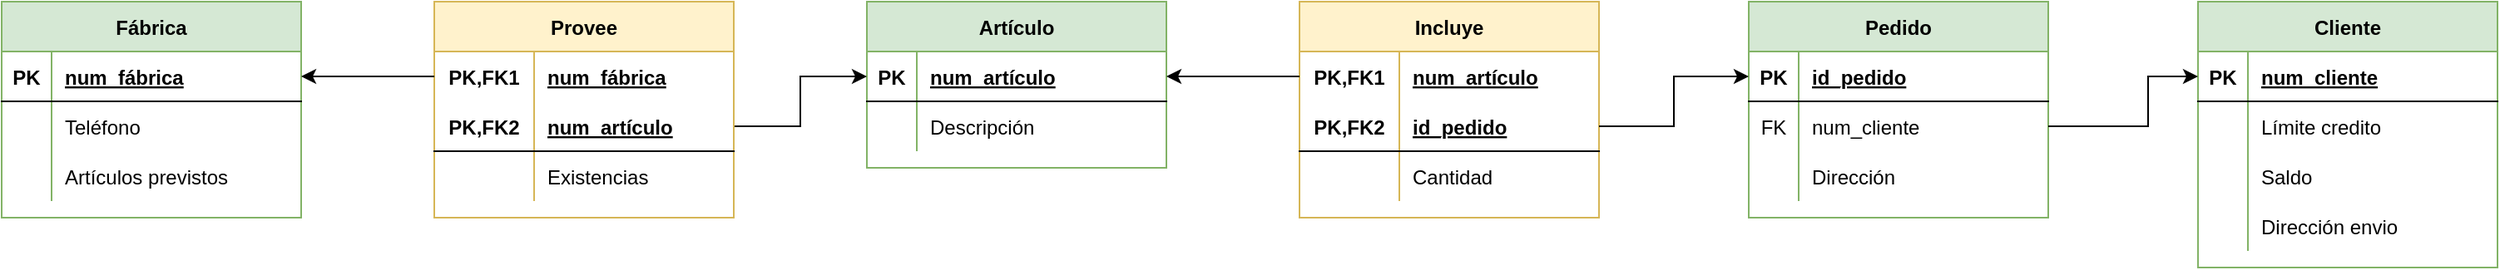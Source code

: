 <mxfile version="20.5.3" type="github">
  <diagram id="A88HrLxDJ4HTp3ncLJJ4" name="Página-1">
    <mxGraphModel dx="1422" dy="771" grid="1" gridSize="10" guides="1" tooltips="1" connect="1" arrows="1" fold="1" page="1" pageScale="1" pageWidth="827" pageHeight="1169" math="0" shadow="0">
      <root>
        <mxCell id="0" />
        <mxCell id="1" parent="0" />
        <mxCell id="2-C3LAd0GwsKnw72aj0H-1" value="Artículo" style="shape=table;startSize=30;container=1;collapsible=1;childLayout=tableLayout;fixedRows=1;rowLines=0;fontStyle=1;align=center;resizeLast=1;fillColor=#d5e8d4;strokeColor=#82b366;" parent="1" vertex="1">
          <mxGeometry x="540" y="80" width="180" height="100" as="geometry" />
        </mxCell>
        <mxCell id="2-C3LAd0GwsKnw72aj0H-2" value="" style="shape=tableRow;horizontal=0;startSize=0;swimlaneHead=0;swimlaneBody=0;fillColor=none;collapsible=0;dropTarget=0;points=[[0,0.5],[1,0.5]];portConstraint=eastwest;top=0;left=0;right=0;bottom=1;" parent="2-C3LAd0GwsKnw72aj0H-1" vertex="1">
          <mxGeometry y="30" width="180" height="30" as="geometry" />
        </mxCell>
        <mxCell id="2-C3LAd0GwsKnw72aj0H-3" value="PK" style="shape=partialRectangle;connectable=0;fillColor=none;top=0;left=0;bottom=0;right=0;fontStyle=1;overflow=hidden;" parent="2-C3LAd0GwsKnw72aj0H-2" vertex="1">
          <mxGeometry width="30" height="30" as="geometry">
            <mxRectangle width="30" height="30" as="alternateBounds" />
          </mxGeometry>
        </mxCell>
        <mxCell id="2-C3LAd0GwsKnw72aj0H-4" value="num_artículo" style="shape=partialRectangle;connectable=0;fillColor=none;top=0;left=0;bottom=0;right=0;align=left;spacingLeft=6;fontStyle=5;overflow=hidden;" parent="2-C3LAd0GwsKnw72aj0H-2" vertex="1">
          <mxGeometry x="30" width="150" height="30" as="geometry">
            <mxRectangle width="150" height="30" as="alternateBounds" />
          </mxGeometry>
        </mxCell>
        <mxCell id="2-C3LAd0GwsKnw72aj0H-5" value="" style="shape=tableRow;horizontal=0;startSize=0;swimlaneHead=0;swimlaneBody=0;fillColor=none;collapsible=0;dropTarget=0;points=[[0,0.5],[1,0.5]];portConstraint=eastwest;top=0;left=0;right=0;bottom=0;" parent="2-C3LAd0GwsKnw72aj0H-1" vertex="1">
          <mxGeometry y="60" width="180" height="30" as="geometry" />
        </mxCell>
        <mxCell id="2-C3LAd0GwsKnw72aj0H-6" value="" style="shape=partialRectangle;connectable=0;fillColor=none;top=0;left=0;bottom=0;right=0;editable=1;overflow=hidden;" parent="2-C3LAd0GwsKnw72aj0H-5" vertex="1">
          <mxGeometry width="30" height="30" as="geometry">
            <mxRectangle width="30" height="30" as="alternateBounds" />
          </mxGeometry>
        </mxCell>
        <mxCell id="2-C3LAd0GwsKnw72aj0H-7" value="Descripción" style="shape=partialRectangle;connectable=0;fillColor=none;top=0;left=0;bottom=0;right=0;align=left;spacingLeft=6;overflow=hidden;" parent="2-C3LAd0GwsKnw72aj0H-5" vertex="1">
          <mxGeometry x="30" width="150" height="30" as="geometry">
            <mxRectangle width="150" height="30" as="alternateBounds" />
          </mxGeometry>
        </mxCell>
        <mxCell id="2-C3LAd0GwsKnw72aj0H-14" value="Fábrica" style="shape=table;startSize=30;container=1;collapsible=1;childLayout=tableLayout;fixedRows=1;rowLines=0;fontStyle=1;align=center;resizeLast=1;fillColor=#d5e8d4;strokeColor=#82b366;" parent="1" vertex="1">
          <mxGeometry x="20" y="80" width="180" height="130" as="geometry" />
        </mxCell>
        <mxCell id="2-C3LAd0GwsKnw72aj0H-15" value="" style="shape=tableRow;horizontal=0;startSize=0;swimlaneHead=0;swimlaneBody=0;fillColor=none;collapsible=0;dropTarget=0;points=[[0,0.5],[1,0.5]];portConstraint=eastwest;top=0;left=0;right=0;bottom=1;" parent="2-C3LAd0GwsKnw72aj0H-14" vertex="1">
          <mxGeometry y="30" width="180" height="30" as="geometry" />
        </mxCell>
        <mxCell id="2-C3LAd0GwsKnw72aj0H-16" value="PK" style="shape=partialRectangle;connectable=0;fillColor=none;top=0;left=0;bottom=0;right=0;fontStyle=1;overflow=hidden;" parent="2-C3LAd0GwsKnw72aj0H-15" vertex="1">
          <mxGeometry width="30" height="30" as="geometry">
            <mxRectangle width="30" height="30" as="alternateBounds" />
          </mxGeometry>
        </mxCell>
        <mxCell id="2-C3LAd0GwsKnw72aj0H-17" value="num_fábrica" style="shape=partialRectangle;connectable=0;fillColor=none;top=0;left=0;bottom=0;right=0;align=left;spacingLeft=6;fontStyle=5;overflow=hidden;" parent="2-C3LAd0GwsKnw72aj0H-15" vertex="1">
          <mxGeometry x="30" width="150" height="30" as="geometry">
            <mxRectangle width="150" height="30" as="alternateBounds" />
          </mxGeometry>
        </mxCell>
        <mxCell id="2-C3LAd0GwsKnw72aj0H-18" value="" style="shape=tableRow;horizontal=0;startSize=0;swimlaneHead=0;swimlaneBody=0;fillColor=none;collapsible=0;dropTarget=0;points=[[0,0.5],[1,0.5]];portConstraint=eastwest;top=0;left=0;right=0;bottom=0;" parent="2-C3LAd0GwsKnw72aj0H-14" vertex="1">
          <mxGeometry y="60" width="180" height="30" as="geometry" />
        </mxCell>
        <mxCell id="2-C3LAd0GwsKnw72aj0H-19" value="" style="shape=partialRectangle;connectable=0;fillColor=none;top=0;left=0;bottom=0;right=0;editable=1;overflow=hidden;" parent="2-C3LAd0GwsKnw72aj0H-18" vertex="1">
          <mxGeometry width="30" height="30" as="geometry">
            <mxRectangle width="30" height="30" as="alternateBounds" />
          </mxGeometry>
        </mxCell>
        <mxCell id="2-C3LAd0GwsKnw72aj0H-20" value="Teléfono" style="shape=partialRectangle;connectable=0;fillColor=none;top=0;left=0;bottom=0;right=0;align=left;spacingLeft=6;overflow=hidden;" parent="2-C3LAd0GwsKnw72aj0H-18" vertex="1">
          <mxGeometry x="30" width="150" height="30" as="geometry">
            <mxRectangle width="150" height="30" as="alternateBounds" />
          </mxGeometry>
        </mxCell>
        <mxCell id="2-C3LAd0GwsKnw72aj0H-21" value="" style="shape=tableRow;horizontal=0;startSize=0;swimlaneHead=0;swimlaneBody=0;fillColor=none;collapsible=0;dropTarget=0;points=[[0,0.5],[1,0.5]];portConstraint=eastwest;top=0;left=0;right=0;bottom=0;" parent="2-C3LAd0GwsKnw72aj0H-14" vertex="1">
          <mxGeometry y="90" width="180" height="30" as="geometry" />
        </mxCell>
        <mxCell id="2-C3LAd0GwsKnw72aj0H-22" value="" style="shape=partialRectangle;connectable=0;fillColor=none;top=0;left=0;bottom=0;right=0;editable=1;overflow=hidden;" parent="2-C3LAd0GwsKnw72aj0H-21" vertex="1">
          <mxGeometry width="30" height="30" as="geometry">
            <mxRectangle width="30" height="30" as="alternateBounds" />
          </mxGeometry>
        </mxCell>
        <mxCell id="2-C3LAd0GwsKnw72aj0H-23" value="Artículos previstos" style="shape=partialRectangle;connectable=0;fillColor=none;top=0;left=0;bottom=0;right=0;align=left;spacingLeft=6;overflow=hidden;" parent="2-C3LAd0GwsKnw72aj0H-21" vertex="1">
          <mxGeometry x="30" width="150" height="30" as="geometry">
            <mxRectangle width="150" height="30" as="alternateBounds" />
          </mxGeometry>
        </mxCell>
        <mxCell id="2-C3LAd0GwsKnw72aj0H-41" style="edgeStyle=orthogonalEdgeStyle;rounded=0;orthogonalLoop=1;jettySize=auto;html=1;exitX=1;exitY=0.5;exitDx=0;exitDy=0;entryX=0;entryY=0.5;entryDx=0;entryDy=0;" parent="1" source="2-C3LAd0GwsKnw72aj0H-31" target="2-C3LAd0GwsKnw72aj0H-2" edge="1">
          <mxGeometry relative="1" as="geometry" />
        </mxCell>
        <mxCell id="2-C3LAd0GwsKnw72aj0H-27" value="Provee" style="shape=table;startSize=30;container=1;collapsible=1;childLayout=tableLayout;fixedRows=1;rowLines=0;fontStyle=1;align=center;resizeLast=1;fillColor=#fff2cc;strokeColor=#d6b656;" parent="1" vertex="1">
          <mxGeometry x="280" y="80" width="180" height="130" as="geometry" />
        </mxCell>
        <mxCell id="2-C3LAd0GwsKnw72aj0H-28" value="" style="shape=tableRow;horizontal=0;startSize=0;swimlaneHead=0;swimlaneBody=0;fillColor=none;collapsible=0;dropTarget=0;points=[[0,0.5],[1,0.5]];portConstraint=eastwest;top=0;left=0;right=0;bottom=0;" parent="2-C3LAd0GwsKnw72aj0H-27" vertex="1">
          <mxGeometry y="30" width="180" height="30" as="geometry" />
        </mxCell>
        <mxCell id="2-C3LAd0GwsKnw72aj0H-29" value="PK,FK1" style="shape=partialRectangle;connectable=0;fillColor=none;top=0;left=0;bottom=0;right=0;fontStyle=1;overflow=hidden;" parent="2-C3LAd0GwsKnw72aj0H-28" vertex="1">
          <mxGeometry width="60" height="30" as="geometry">
            <mxRectangle width="60" height="30" as="alternateBounds" />
          </mxGeometry>
        </mxCell>
        <mxCell id="2-C3LAd0GwsKnw72aj0H-30" value="num_fábrica" style="shape=partialRectangle;connectable=0;fillColor=none;top=0;left=0;bottom=0;right=0;align=left;spacingLeft=6;fontStyle=5;overflow=hidden;" parent="2-C3LAd0GwsKnw72aj0H-28" vertex="1">
          <mxGeometry x="60" width="120" height="30" as="geometry">
            <mxRectangle width="120" height="30" as="alternateBounds" />
          </mxGeometry>
        </mxCell>
        <mxCell id="2-C3LAd0GwsKnw72aj0H-31" value="" style="shape=tableRow;horizontal=0;startSize=0;swimlaneHead=0;swimlaneBody=0;fillColor=none;collapsible=0;dropTarget=0;points=[[0,0.5],[1,0.5]];portConstraint=eastwest;top=0;left=0;right=0;bottom=1;" parent="2-C3LAd0GwsKnw72aj0H-27" vertex="1">
          <mxGeometry y="60" width="180" height="30" as="geometry" />
        </mxCell>
        <mxCell id="2-C3LAd0GwsKnw72aj0H-32" value="PK,FK2" style="shape=partialRectangle;connectable=0;fillColor=none;top=0;left=0;bottom=0;right=0;fontStyle=1;overflow=hidden;" parent="2-C3LAd0GwsKnw72aj0H-31" vertex="1">
          <mxGeometry width="60" height="30" as="geometry">
            <mxRectangle width="60" height="30" as="alternateBounds" />
          </mxGeometry>
        </mxCell>
        <mxCell id="2-C3LAd0GwsKnw72aj0H-33" value="num_artículo" style="shape=partialRectangle;connectable=0;fillColor=none;top=0;left=0;bottom=0;right=0;align=left;spacingLeft=6;fontStyle=5;overflow=hidden;" parent="2-C3LAd0GwsKnw72aj0H-31" vertex="1">
          <mxGeometry x="60" width="120" height="30" as="geometry">
            <mxRectangle width="120" height="30" as="alternateBounds" />
          </mxGeometry>
        </mxCell>
        <mxCell id="2-C3LAd0GwsKnw72aj0H-34" value="" style="shape=tableRow;horizontal=0;startSize=0;swimlaneHead=0;swimlaneBody=0;fillColor=none;collapsible=0;dropTarget=0;points=[[0,0.5],[1,0.5]];portConstraint=eastwest;top=0;left=0;right=0;bottom=0;" parent="2-C3LAd0GwsKnw72aj0H-27" vertex="1">
          <mxGeometry y="90" width="180" height="30" as="geometry" />
        </mxCell>
        <mxCell id="2-C3LAd0GwsKnw72aj0H-35" value="" style="shape=partialRectangle;connectable=0;fillColor=none;top=0;left=0;bottom=0;right=0;editable=1;overflow=hidden;" parent="2-C3LAd0GwsKnw72aj0H-34" vertex="1">
          <mxGeometry width="60" height="30" as="geometry">
            <mxRectangle width="60" height="30" as="alternateBounds" />
          </mxGeometry>
        </mxCell>
        <mxCell id="2-C3LAd0GwsKnw72aj0H-36" value="Existencias" style="shape=partialRectangle;connectable=0;fillColor=none;top=0;left=0;bottom=0;right=0;align=left;spacingLeft=6;overflow=hidden;" parent="2-C3LAd0GwsKnw72aj0H-34" vertex="1">
          <mxGeometry x="60" width="120" height="30" as="geometry">
            <mxRectangle width="120" height="30" as="alternateBounds" />
          </mxGeometry>
        </mxCell>
        <mxCell id="2-C3LAd0GwsKnw72aj0H-40" style="edgeStyle=orthogonalEdgeStyle;rounded=0;orthogonalLoop=1;jettySize=auto;html=1;exitX=0;exitY=0.5;exitDx=0;exitDy=0;entryX=1;entryY=0.5;entryDx=0;entryDy=0;" parent="1" source="2-C3LAd0GwsKnw72aj0H-28" target="2-C3LAd0GwsKnw72aj0H-15" edge="1">
          <mxGeometry relative="1" as="geometry" />
        </mxCell>
        <mxCell id="2-C3LAd0GwsKnw72aj0H-42" value="Incluye" style="shape=table;startSize=30;container=1;collapsible=1;childLayout=tableLayout;fixedRows=1;rowLines=0;fontStyle=1;align=center;resizeLast=1;fillColor=#fff2cc;strokeColor=#d6b656;" parent="1" vertex="1">
          <mxGeometry x="800" y="80" width="180" height="130" as="geometry" />
        </mxCell>
        <mxCell id="2-C3LAd0GwsKnw72aj0H-43" value="" style="shape=tableRow;horizontal=0;startSize=0;swimlaneHead=0;swimlaneBody=0;fillColor=none;collapsible=0;dropTarget=0;points=[[0,0.5],[1,0.5]];portConstraint=eastwest;top=0;left=0;right=0;bottom=0;" parent="2-C3LAd0GwsKnw72aj0H-42" vertex="1">
          <mxGeometry y="30" width="180" height="30" as="geometry" />
        </mxCell>
        <mxCell id="2-C3LAd0GwsKnw72aj0H-44" value="PK,FK1" style="shape=partialRectangle;connectable=0;fillColor=none;top=0;left=0;bottom=0;right=0;fontStyle=1;overflow=hidden;" parent="2-C3LAd0GwsKnw72aj0H-43" vertex="1">
          <mxGeometry width="60" height="30" as="geometry">
            <mxRectangle width="60" height="30" as="alternateBounds" />
          </mxGeometry>
        </mxCell>
        <mxCell id="2-C3LAd0GwsKnw72aj0H-45" value="num_artículo" style="shape=partialRectangle;connectable=0;fillColor=none;top=0;left=0;bottom=0;right=0;align=left;spacingLeft=6;fontStyle=5;overflow=hidden;" parent="2-C3LAd0GwsKnw72aj0H-43" vertex="1">
          <mxGeometry x="60" width="120" height="30" as="geometry">
            <mxRectangle width="120" height="30" as="alternateBounds" />
          </mxGeometry>
        </mxCell>
        <mxCell id="2-C3LAd0GwsKnw72aj0H-46" value="" style="shape=tableRow;horizontal=0;startSize=0;swimlaneHead=0;swimlaneBody=0;fillColor=none;collapsible=0;dropTarget=0;points=[[0,0.5],[1,0.5]];portConstraint=eastwest;top=0;left=0;right=0;bottom=1;" parent="2-C3LAd0GwsKnw72aj0H-42" vertex="1">
          <mxGeometry y="60" width="180" height="30" as="geometry" />
        </mxCell>
        <mxCell id="2-C3LAd0GwsKnw72aj0H-47" value="PK,FK2" style="shape=partialRectangle;connectable=0;fillColor=none;top=0;left=0;bottom=0;right=0;fontStyle=1;overflow=hidden;" parent="2-C3LAd0GwsKnw72aj0H-46" vertex="1">
          <mxGeometry width="60" height="30" as="geometry">
            <mxRectangle width="60" height="30" as="alternateBounds" />
          </mxGeometry>
        </mxCell>
        <mxCell id="2-C3LAd0GwsKnw72aj0H-48" value="id_pedido" style="shape=partialRectangle;connectable=0;fillColor=none;top=0;left=0;bottom=0;right=0;align=left;spacingLeft=6;fontStyle=5;overflow=hidden;" parent="2-C3LAd0GwsKnw72aj0H-46" vertex="1">
          <mxGeometry x="60" width="120" height="30" as="geometry">
            <mxRectangle width="120" height="30" as="alternateBounds" />
          </mxGeometry>
        </mxCell>
        <mxCell id="2-C3LAd0GwsKnw72aj0H-49" value="" style="shape=tableRow;horizontal=0;startSize=0;swimlaneHead=0;swimlaneBody=0;fillColor=none;collapsible=0;dropTarget=0;points=[[0,0.5],[1,0.5]];portConstraint=eastwest;top=0;left=0;right=0;bottom=0;" parent="2-C3LAd0GwsKnw72aj0H-42" vertex="1">
          <mxGeometry y="90" width="180" height="30" as="geometry" />
        </mxCell>
        <mxCell id="2-C3LAd0GwsKnw72aj0H-50" value="" style="shape=partialRectangle;connectable=0;fillColor=none;top=0;left=0;bottom=0;right=0;editable=1;overflow=hidden;" parent="2-C3LAd0GwsKnw72aj0H-49" vertex="1">
          <mxGeometry width="60" height="30" as="geometry">
            <mxRectangle width="60" height="30" as="alternateBounds" />
          </mxGeometry>
        </mxCell>
        <mxCell id="2-C3LAd0GwsKnw72aj0H-51" value="Cantidad" style="shape=partialRectangle;connectable=0;fillColor=none;top=0;left=0;bottom=0;right=0;align=left;spacingLeft=6;overflow=hidden;" parent="2-C3LAd0GwsKnw72aj0H-49" vertex="1">
          <mxGeometry x="60" width="120" height="30" as="geometry">
            <mxRectangle width="120" height="30" as="alternateBounds" />
          </mxGeometry>
        </mxCell>
        <mxCell id="2-C3LAd0GwsKnw72aj0H-52" value="Pedido" style="shape=table;startSize=30;container=1;collapsible=1;childLayout=tableLayout;fixedRows=1;rowLines=0;fontStyle=1;align=center;resizeLast=1;fillColor=#d5e8d4;strokeColor=#82b366;" parent="1" vertex="1">
          <mxGeometry x="1070" y="80" width="180" height="130" as="geometry" />
        </mxCell>
        <mxCell id="2-C3LAd0GwsKnw72aj0H-53" value="" style="shape=tableRow;horizontal=0;startSize=0;swimlaneHead=0;swimlaneBody=0;fillColor=none;collapsible=0;dropTarget=0;points=[[0,0.5],[1,0.5]];portConstraint=eastwest;top=0;left=0;right=0;bottom=1;" parent="2-C3LAd0GwsKnw72aj0H-52" vertex="1">
          <mxGeometry y="30" width="180" height="30" as="geometry" />
        </mxCell>
        <mxCell id="2-C3LAd0GwsKnw72aj0H-54" value="PK" style="shape=partialRectangle;connectable=0;fillColor=none;top=0;left=0;bottom=0;right=0;fontStyle=1;overflow=hidden;" parent="2-C3LAd0GwsKnw72aj0H-53" vertex="1">
          <mxGeometry width="30" height="30" as="geometry">
            <mxRectangle width="30" height="30" as="alternateBounds" />
          </mxGeometry>
        </mxCell>
        <mxCell id="2-C3LAd0GwsKnw72aj0H-55" value="id_pedido" style="shape=partialRectangle;connectable=0;fillColor=none;top=0;left=0;bottom=0;right=0;align=left;spacingLeft=6;fontStyle=5;overflow=hidden;" parent="2-C3LAd0GwsKnw72aj0H-53" vertex="1">
          <mxGeometry x="30" width="150" height="30" as="geometry">
            <mxRectangle width="150" height="30" as="alternateBounds" />
          </mxGeometry>
        </mxCell>
        <mxCell id="2-C3LAd0GwsKnw72aj0H-77" value="" style="shape=tableRow;horizontal=0;startSize=0;swimlaneHead=0;swimlaneBody=0;fillColor=none;collapsible=0;dropTarget=0;points=[[0,0.5],[1,0.5]];portConstraint=eastwest;top=0;left=0;right=0;bottom=0;" parent="2-C3LAd0GwsKnw72aj0H-52" vertex="1">
          <mxGeometry y="60" width="180" height="30" as="geometry" />
        </mxCell>
        <mxCell id="2-C3LAd0GwsKnw72aj0H-78" value="FK" style="shape=partialRectangle;connectable=0;fillColor=none;top=0;left=0;bottom=0;right=0;fontStyle=0;overflow=hidden;" parent="2-C3LAd0GwsKnw72aj0H-77" vertex="1">
          <mxGeometry width="30" height="30" as="geometry">
            <mxRectangle width="30" height="30" as="alternateBounds" />
          </mxGeometry>
        </mxCell>
        <mxCell id="2-C3LAd0GwsKnw72aj0H-79" value="num_cliente" style="shape=partialRectangle;connectable=0;fillColor=none;top=0;left=0;bottom=0;right=0;align=left;spacingLeft=6;fontStyle=0;overflow=hidden;" parent="2-C3LAd0GwsKnw72aj0H-77" vertex="1">
          <mxGeometry x="30" width="150" height="30" as="geometry">
            <mxRectangle width="150" height="30" as="alternateBounds" />
          </mxGeometry>
        </mxCell>
        <mxCell id="2-C3LAd0GwsKnw72aj0H-56" value="" style="shape=tableRow;horizontal=0;startSize=0;swimlaneHead=0;swimlaneBody=0;fillColor=none;collapsible=0;dropTarget=0;points=[[0,0.5],[1,0.5]];portConstraint=eastwest;top=0;left=0;right=0;bottom=0;" parent="2-C3LAd0GwsKnw72aj0H-52" vertex="1">
          <mxGeometry y="90" width="180" height="30" as="geometry" />
        </mxCell>
        <mxCell id="2-C3LAd0GwsKnw72aj0H-57" value="" style="shape=partialRectangle;connectable=0;fillColor=none;top=0;left=0;bottom=0;right=0;editable=1;overflow=hidden;" parent="2-C3LAd0GwsKnw72aj0H-56" vertex="1">
          <mxGeometry width="30" height="30" as="geometry">
            <mxRectangle width="30" height="30" as="alternateBounds" />
          </mxGeometry>
        </mxCell>
        <mxCell id="2-C3LAd0GwsKnw72aj0H-58" value="Dirección " style="shape=partialRectangle;connectable=0;fillColor=none;top=0;left=0;bottom=0;right=0;align=left;spacingLeft=6;overflow=hidden;" parent="2-C3LAd0GwsKnw72aj0H-56" vertex="1">
          <mxGeometry x="30" width="150" height="30" as="geometry">
            <mxRectangle width="150" height="30" as="alternateBounds" />
          </mxGeometry>
        </mxCell>
        <mxCell id="2-C3LAd0GwsKnw72aj0H-62" style="edgeStyle=orthogonalEdgeStyle;rounded=0;orthogonalLoop=1;jettySize=auto;html=1;exitX=1;exitY=0.5;exitDx=0;exitDy=0;entryX=0;entryY=0.5;entryDx=0;entryDy=0;" parent="1" source="2-C3LAd0GwsKnw72aj0H-46" target="2-C3LAd0GwsKnw72aj0H-53" edge="1">
          <mxGeometry relative="1" as="geometry" />
        </mxCell>
        <mxCell id="2-C3LAd0GwsKnw72aj0H-63" style="edgeStyle=orthogonalEdgeStyle;rounded=0;orthogonalLoop=1;jettySize=auto;html=1;exitX=0;exitY=0.5;exitDx=0;exitDy=0;entryX=1;entryY=0.5;entryDx=0;entryDy=0;" parent="1" source="2-C3LAd0GwsKnw72aj0H-43" target="2-C3LAd0GwsKnw72aj0H-2" edge="1">
          <mxGeometry relative="1" as="geometry" />
        </mxCell>
        <mxCell id="2-C3LAd0GwsKnw72aj0H-64" value="Cliente" style="shape=table;startSize=30;container=1;collapsible=1;childLayout=tableLayout;fixedRows=1;rowLines=0;fontStyle=1;align=center;resizeLast=1;fillColor=#d5e8d4;strokeColor=#82b366;" parent="1" vertex="1">
          <mxGeometry x="1340" y="80" width="180" height="160" as="geometry" />
        </mxCell>
        <mxCell id="2-C3LAd0GwsKnw72aj0H-65" value="" style="shape=tableRow;horizontal=0;startSize=0;swimlaneHead=0;swimlaneBody=0;fillColor=none;collapsible=0;dropTarget=0;points=[[0,0.5],[1,0.5]];portConstraint=eastwest;top=0;left=0;right=0;bottom=1;" parent="2-C3LAd0GwsKnw72aj0H-64" vertex="1">
          <mxGeometry y="30" width="180" height="30" as="geometry" />
        </mxCell>
        <mxCell id="2-C3LAd0GwsKnw72aj0H-66" value="PK" style="shape=partialRectangle;connectable=0;fillColor=none;top=0;left=0;bottom=0;right=0;fontStyle=1;overflow=hidden;" parent="2-C3LAd0GwsKnw72aj0H-65" vertex="1">
          <mxGeometry width="30" height="30" as="geometry">
            <mxRectangle width="30" height="30" as="alternateBounds" />
          </mxGeometry>
        </mxCell>
        <mxCell id="2-C3LAd0GwsKnw72aj0H-67" value="num_cliente" style="shape=partialRectangle;connectable=0;fillColor=none;top=0;left=0;bottom=0;right=0;align=left;spacingLeft=6;fontStyle=5;overflow=hidden;" parent="2-C3LAd0GwsKnw72aj0H-65" vertex="1">
          <mxGeometry x="30" width="150" height="30" as="geometry">
            <mxRectangle width="150" height="30" as="alternateBounds" />
          </mxGeometry>
        </mxCell>
        <mxCell id="2-C3LAd0GwsKnw72aj0H-68" value="" style="shape=tableRow;horizontal=0;startSize=0;swimlaneHead=0;swimlaneBody=0;fillColor=none;collapsible=0;dropTarget=0;points=[[0,0.5],[1,0.5]];portConstraint=eastwest;top=0;left=0;right=0;bottom=0;" parent="2-C3LAd0GwsKnw72aj0H-64" vertex="1">
          <mxGeometry y="60" width="180" height="30" as="geometry" />
        </mxCell>
        <mxCell id="2-C3LAd0GwsKnw72aj0H-69" value="" style="shape=partialRectangle;connectable=0;fillColor=none;top=0;left=0;bottom=0;right=0;editable=1;overflow=hidden;" parent="2-C3LAd0GwsKnw72aj0H-68" vertex="1">
          <mxGeometry width="30" height="30" as="geometry">
            <mxRectangle width="30" height="30" as="alternateBounds" />
          </mxGeometry>
        </mxCell>
        <mxCell id="2-C3LAd0GwsKnw72aj0H-70" value="Límite credito" style="shape=partialRectangle;connectable=0;fillColor=none;top=0;left=0;bottom=0;right=0;align=left;spacingLeft=6;overflow=hidden;" parent="2-C3LAd0GwsKnw72aj0H-68" vertex="1">
          <mxGeometry x="30" width="150" height="30" as="geometry">
            <mxRectangle width="150" height="30" as="alternateBounds" />
          </mxGeometry>
        </mxCell>
        <mxCell id="2-C3LAd0GwsKnw72aj0H-71" value="" style="shape=tableRow;horizontal=0;startSize=0;swimlaneHead=0;swimlaneBody=0;fillColor=none;collapsible=0;dropTarget=0;points=[[0,0.5],[1,0.5]];portConstraint=eastwest;top=0;left=0;right=0;bottom=0;" parent="2-C3LAd0GwsKnw72aj0H-64" vertex="1">
          <mxGeometry y="90" width="180" height="30" as="geometry" />
        </mxCell>
        <mxCell id="2-C3LAd0GwsKnw72aj0H-72" value="" style="shape=partialRectangle;connectable=0;fillColor=none;top=0;left=0;bottom=0;right=0;editable=1;overflow=hidden;" parent="2-C3LAd0GwsKnw72aj0H-71" vertex="1">
          <mxGeometry width="30" height="30" as="geometry">
            <mxRectangle width="30" height="30" as="alternateBounds" />
          </mxGeometry>
        </mxCell>
        <mxCell id="2-C3LAd0GwsKnw72aj0H-73" value="Saldo" style="shape=partialRectangle;connectable=0;fillColor=none;top=0;left=0;bottom=0;right=0;align=left;spacingLeft=6;overflow=hidden;" parent="2-C3LAd0GwsKnw72aj0H-71" vertex="1">
          <mxGeometry x="30" width="150" height="30" as="geometry">
            <mxRectangle width="150" height="30" as="alternateBounds" />
          </mxGeometry>
        </mxCell>
        <mxCell id="2-C3LAd0GwsKnw72aj0H-74" value="" style="shape=tableRow;horizontal=0;startSize=0;swimlaneHead=0;swimlaneBody=0;fillColor=none;collapsible=0;dropTarget=0;points=[[0,0.5],[1,0.5]];portConstraint=eastwest;top=0;left=0;right=0;bottom=0;" parent="2-C3LAd0GwsKnw72aj0H-64" vertex="1">
          <mxGeometry y="120" width="180" height="30" as="geometry" />
        </mxCell>
        <mxCell id="2-C3LAd0GwsKnw72aj0H-75" value="" style="shape=partialRectangle;connectable=0;fillColor=none;top=0;left=0;bottom=0;right=0;editable=1;overflow=hidden;" parent="2-C3LAd0GwsKnw72aj0H-74" vertex="1">
          <mxGeometry width="30" height="30" as="geometry">
            <mxRectangle width="30" height="30" as="alternateBounds" />
          </mxGeometry>
        </mxCell>
        <mxCell id="2-C3LAd0GwsKnw72aj0H-76" value="Dirección envio" style="shape=partialRectangle;connectable=0;fillColor=none;top=0;left=0;bottom=0;right=0;align=left;spacingLeft=6;overflow=hidden;" parent="2-C3LAd0GwsKnw72aj0H-74" vertex="1">
          <mxGeometry x="30" width="150" height="30" as="geometry">
            <mxRectangle width="150" height="30" as="alternateBounds" />
          </mxGeometry>
        </mxCell>
        <mxCell id="2-C3LAd0GwsKnw72aj0H-84" style="edgeStyle=orthogonalEdgeStyle;rounded=0;orthogonalLoop=1;jettySize=auto;html=1;exitX=1;exitY=0.5;exitDx=0;exitDy=0;entryX=0;entryY=0.5;entryDx=0;entryDy=0;" parent="1" source="2-C3LAd0GwsKnw72aj0H-77" target="2-C3LAd0GwsKnw72aj0H-65" edge="1">
          <mxGeometry relative="1" as="geometry">
            <Array as="points">
              <mxPoint x="1310" y="155" />
              <mxPoint x="1310" y="125" />
            </Array>
          </mxGeometry>
        </mxCell>
      </root>
    </mxGraphModel>
  </diagram>
</mxfile>
